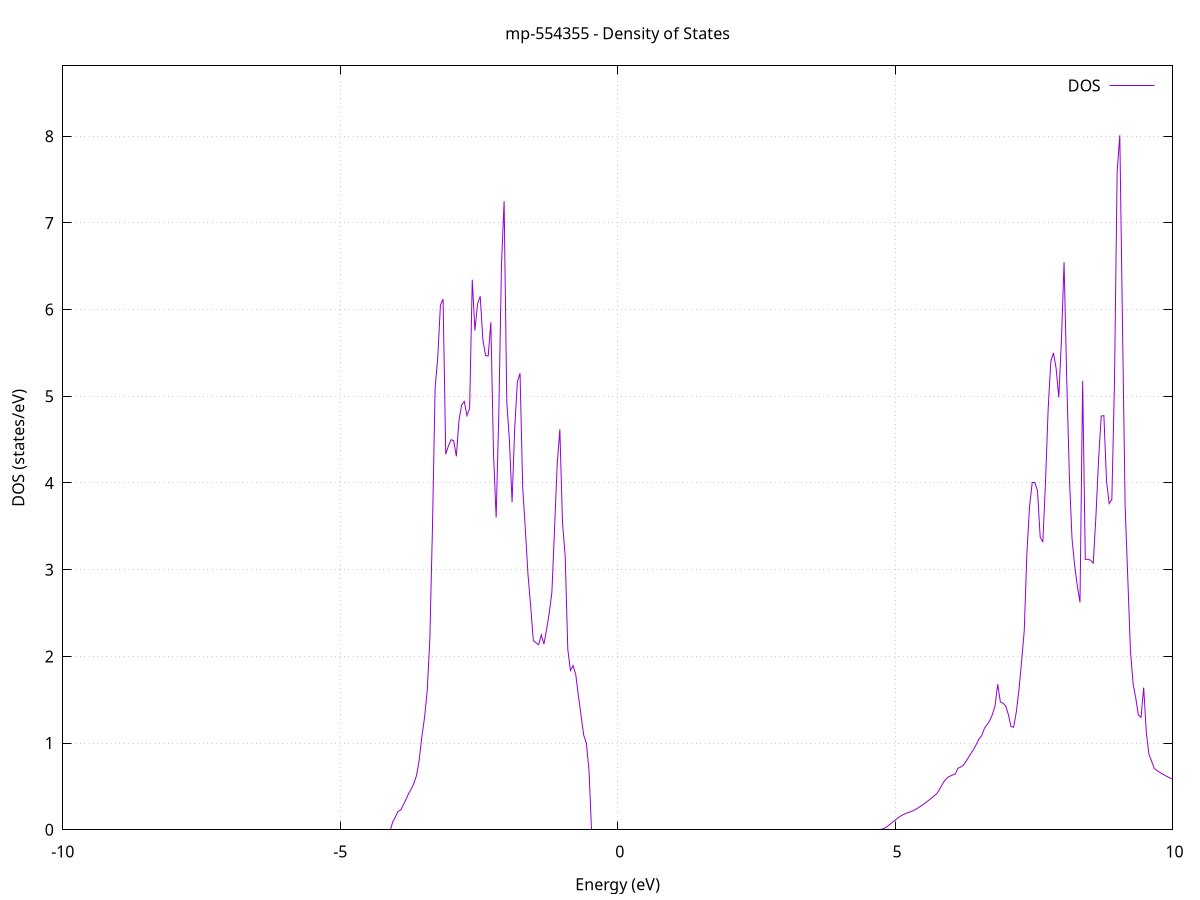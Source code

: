 set title 'mp-554355 - Density of States'
set xlabel 'Energy (eV)'
set ylabel 'DOS (states/eV)'
set grid
set xrange [-10:10]
set yrange [0:8.811]
set xzeroaxis lt -1
set terminal png size 800,600
set output 'mp-554355_dos_gnuplot.png'
plot '-' using 1:2 with lines title 'DOS'
-42.270500 0.000000
-42.222700 0.000000
-42.174800 0.000000
-42.127000 0.000000
-42.079200 0.000000
-42.031300 0.000000
-41.983500 0.000000
-41.935700 0.000000
-41.887900 0.000000
-41.840000 0.000000
-41.792200 0.000000
-41.744400 0.000000
-41.696500 0.000000
-41.648700 0.000000
-41.600900 0.000000
-41.553000 0.000000
-41.505200 0.000000
-41.457400 0.000000
-41.409600 0.000000
-41.361700 0.000000
-41.313900 0.000000
-41.266100 0.000000
-41.218200 0.000000
-41.170400 0.000000
-41.122600 0.000000
-41.074800 0.000000
-41.026900 0.000000
-40.979100 0.000000
-40.931300 0.000000
-40.883400 0.000000
-40.835600 0.000000
-40.787800 0.000000
-40.739900 0.000000
-40.692100 0.000000
-40.644300 0.000000
-40.596500 0.000000
-40.548600 0.000000
-40.500800 0.000000
-40.453000 0.000000
-40.405100 0.000000
-40.357300 0.000000
-40.309500 0.000000
-40.261700 0.000000
-40.213800 0.000000
-40.166000 0.000000
-40.118200 0.000000
-40.070300 0.000000
-40.022500 0.000000
-39.974700 0.000000
-39.926900 0.000000
-39.879000 0.000000
-39.831200 0.000000
-39.783400 0.000000
-39.735500 0.000000
-39.687700 0.000000
-39.639900 0.000000
-39.592000 0.000000
-39.544200 0.000000
-39.496400 0.000000
-39.448600 0.000000
-39.400700 0.000000
-39.352900 0.000000
-39.305100 0.000000
-39.257200 0.000000
-39.209400 0.000000
-39.161600 0.000000
-39.113800 0.000000
-39.065900 0.000000
-39.018100 0.000000
-38.970300 0.000000
-38.922400 0.000000
-38.874600 0.000000
-38.826800 0.000000
-38.779000 0.000000
-38.731100 0.000000
-38.683300 0.000000
-38.635500 0.000000
-38.587600 0.000000
-38.539800 0.000000
-38.492000 0.000000
-38.444100 0.000000
-38.396300 0.000000
-38.348500 0.000000
-38.300700 0.000000
-38.252800 0.000000
-38.205000 0.000000
-38.157200 0.000000
-38.109300 0.000000
-38.061500 0.000000
-38.013700 0.000000
-37.965900 0.000000
-37.918000 2.901400
-37.870200 13.504900
-37.822400 16.289800
-37.774500 0.000000
-37.726700 0.000000
-37.678900 0.000000
-37.631000 0.000000
-37.583200 0.000000
-37.535400 0.000000
-37.487600 0.000000
-37.439700 0.000000
-37.391900 0.000000
-37.344100 0.000000
-37.296200 0.000000
-37.248400 0.000000
-37.200600 0.000000
-37.152800 0.000000
-37.104900 0.000000
-37.057100 0.000000
-37.009300 0.000000
-36.961400 0.000000
-36.913600 0.000000
-36.865800 0.000000
-36.818000 0.000000
-36.770100 0.000000
-36.722300 0.000000
-36.674500 0.000000
-36.626600 0.000000
-36.578800 0.000000
-36.531000 0.000000
-36.483100 0.000000
-36.435300 0.000000
-36.387500 0.000000
-36.339700 0.000000
-36.291800 0.000000
-36.244000 0.000000
-36.196200 0.000000
-36.148300 0.000000
-36.100500 0.000000
-36.052700 0.000000
-36.004900 0.000000
-35.957000 0.000000
-35.909200 0.000000
-35.861400 0.000000
-35.813500 0.000000
-35.765700 0.000000
-35.717900 0.000000
-35.670100 0.000000
-35.622200 0.000000
-35.574400 0.000000
-35.526600 0.000000
-35.478700 0.000000
-35.430900 0.000000
-35.383100 0.000000
-35.335200 0.000000
-35.287400 0.000000
-35.239600 0.000000
-35.191800 0.000000
-35.143900 0.000000
-35.096100 0.000000
-35.048300 0.000000
-35.000400 0.000000
-34.952600 0.000000
-34.904800 0.000000
-34.857000 0.000000
-34.809100 0.000000
-34.761300 0.000000
-34.713500 0.000000
-34.665600 0.000000
-34.617800 0.000000
-34.570000 0.000000
-34.522100 0.000000
-34.474300 0.000000
-34.426500 0.000000
-34.378700 0.000000
-34.330800 0.000000
-34.283000 0.000000
-34.235200 0.000000
-34.187300 0.000000
-34.139500 0.000000
-34.091700 0.000000
-34.043900 0.000000
-33.996000 0.000000
-33.948200 0.000000
-33.900400 0.000000
-33.852500 0.000000
-33.804700 0.000000
-33.756900 0.000000
-33.709100 0.000000
-33.661200 0.000000
-33.613400 0.000000
-33.565600 0.000000
-33.517700 0.000000
-33.469900 0.000000
-33.422100 0.000000
-33.374200 0.000000
-33.326400 0.000000
-33.278600 0.000000
-33.230800 0.000000
-33.182900 0.000000
-33.135100 0.000000
-33.087300 0.000000
-33.039400 0.000000
-32.991600 0.000000
-32.943800 0.000000
-32.896000 0.000000
-32.848100 0.000000
-32.800300 0.000000
-32.752500 0.000000
-32.704600 0.000000
-32.656800 0.000000
-32.609000 0.000000
-32.561200 0.000000
-32.513300 0.000000
-32.465500 0.000000
-32.417700 0.000000
-32.369800 0.000000
-32.322000 0.000000
-32.274200 0.000000
-32.226300 0.000000
-32.178500 0.000000
-32.130700 0.000000
-32.082900 0.000000
-32.035000 0.000000
-31.987200 0.000000
-31.939400 0.000000
-31.891500 0.000000
-31.843700 0.000000
-31.795900 0.000000
-31.748100 0.000000
-31.700200 0.000000
-31.652400 0.000000
-31.604600 0.000000
-31.556700 0.000000
-31.508900 0.000000
-31.461100 0.000000
-31.413200 0.000000
-31.365400 0.000000
-31.317600 0.000000
-31.269800 0.000000
-31.221900 0.000000
-31.174100 0.000000
-31.126300 0.000000
-31.078400 0.000000
-31.030600 0.000000
-30.982800 0.000000
-30.935000 0.000000
-30.887100 0.000000
-30.839300 0.000000
-30.791500 0.000000
-30.743600 0.000000
-30.695800 0.000000
-30.648000 0.000000
-30.600200 0.000000
-30.552300 0.000000
-30.504500 0.000000
-30.456700 0.000000
-30.408800 0.000000
-30.361000 0.000000
-30.313200 0.000000
-30.265300 0.000000
-30.217500 0.000000
-30.169700 0.000000
-30.121900 0.000000
-30.074000 0.000000
-30.026200 0.000000
-29.978400 0.000000
-29.930500 0.000000
-29.882700 0.000000
-29.834900 0.000000
-29.787100 0.000000
-29.739200 0.000000
-29.691400 0.000000
-29.643600 0.000000
-29.595700 0.000000
-29.547900 0.000000
-29.500100 0.000000
-29.452300 0.000000
-29.404400 0.000000
-29.356600 0.000000
-29.308800 0.000000
-29.260900 0.000000
-29.213100 0.000000
-29.165300 0.000000
-29.117400 0.000000
-29.069600 0.000000
-29.021800 0.000000
-28.974000 0.000000
-28.926100 0.000000
-28.878300 0.000000
-28.830500 0.000000
-28.782600 0.000000
-28.734800 0.000000
-28.687000 0.000000
-28.639200 0.000000
-28.591300 0.000000
-28.543500 0.000000
-28.495700 0.000000
-28.447800 0.000000
-28.400000 0.000000
-28.352200 0.000000
-28.304300 0.000000
-28.256500 0.000000
-28.208700 0.000000
-28.160900 0.000000
-28.113000 0.000000
-28.065200 0.000000
-28.017400 0.000000
-27.969500 0.000000
-27.921700 0.000000
-27.873900 0.000000
-27.826100 0.000000
-27.778200 0.000000
-27.730400 0.000000
-27.682600 0.000000
-27.634700 0.000000
-27.586900 0.000000
-27.539100 0.000000
-27.491300 0.000000
-27.443400 0.000000
-27.395600 0.000000
-27.347800 0.000000
-27.299900 0.000000
-27.252100 0.000000
-27.204300 0.000000
-27.156400 0.000000
-27.108600 0.000000
-27.060800 0.000000
-27.013000 0.000000
-26.965100 0.000000
-26.917300 0.000000
-26.869500 0.000000
-26.821600 0.000000
-26.773800 0.000000
-26.726000 0.000000
-26.678200 0.000000
-26.630300 0.000000
-26.582500 0.000000
-26.534700 0.000000
-26.486800 0.000000
-26.439000 0.000000
-26.391200 0.000000
-26.343400 0.000000
-26.295500 0.000000
-26.247700 0.000000
-26.199900 0.000000
-26.152000 0.000000
-26.104200 0.000000
-26.056400 0.000000
-26.008500 0.000000
-25.960700 0.000000
-25.912900 0.000000
-25.865100 0.000000
-25.817200 0.000000
-25.769400 0.000000
-25.721600 0.000000
-25.673700 0.000000
-25.625900 0.000000
-25.578100 0.000000
-25.530300 0.000000
-25.482400 0.000000
-25.434600 0.000000
-25.386800 0.000000
-25.338900 0.000000
-25.291100 0.000000
-25.243300 0.000000
-25.195400 0.000000
-25.147600 0.000000
-25.099800 0.000000
-25.052000 0.000000
-25.004100 0.000000
-24.956300 0.000000
-24.908500 0.000000
-24.860600 0.000000
-24.812800 0.000000
-24.765000 0.000000
-24.717200 0.000000
-24.669300 0.000000
-24.621500 0.000000
-24.573700 0.000000
-24.525800 0.000000
-24.478000 0.000000
-24.430200 0.000000
-24.382400 0.000000
-24.334500 0.000000
-24.286700 0.000000
-24.238900 0.000000
-24.191000 0.000000
-24.143200 0.000000
-24.095400 0.000000
-24.047500 0.000000
-23.999700 0.000000
-23.951900 0.000000
-23.904100 0.000000
-23.856200 0.000000
-23.808400 0.000000
-23.760600 0.000000
-23.712700 0.000000
-23.664900 0.000000
-23.617100 0.000000
-23.569300 0.000000
-23.521400 0.000000
-23.473600 0.000000
-23.425800 0.000000
-23.377900 0.000000
-23.330100 0.000000
-23.282300 0.000000
-23.234500 0.000000
-23.186600 0.000000
-23.138800 0.000000
-23.091000 0.000000
-23.043100 0.000000
-22.995300 0.000000
-22.947500 0.000000
-22.899600 0.000000
-22.851800 0.000000
-22.804000 0.000000
-22.756200 0.000000
-22.708300 0.000000
-22.660500 0.000000
-22.612700 0.000000
-22.564800 0.000000
-22.517000 0.000000
-22.469200 0.000000
-22.421400 0.000000
-22.373500 0.000000
-22.325700 0.000000
-22.277900 0.000000
-22.230000 0.000000
-22.182200 0.000000
-22.134400 0.000000
-22.086500 0.000000
-22.038700 0.000000
-21.990900 0.000000
-21.943100 0.000000
-21.895200 0.000000
-21.847400 0.000000
-21.799600 0.000000
-21.751700 0.000000
-21.703900 0.000000
-21.656100 0.000000
-21.608300 0.062000
-21.560400 0.347500
-21.512600 0.518200
-21.464800 0.674500
-21.416900 0.823000
-21.369100 1.029800
-21.321300 1.268200
-21.273500 1.495200
-21.225600 4.909900
-21.177800 7.151300
-21.130000 9.369300
-21.082100 6.350600
-21.034300 5.044100
-20.986500 2.843900
-20.938600 2.486800
-20.890800 2.408300
-20.843000 2.492800
-20.795200 3.543400
-20.747300 4.086000
-20.699500 3.926700
-20.651700 3.500500
-20.603800 3.237500
-20.556000 3.135900
-20.508200 2.779300
-20.460400 2.464700
-20.412500 2.231900
-20.364700 1.862800
-20.316900 1.385800
-20.269000 1.056100
-20.221200 0.375300
-20.173400 0.000000
-20.125600 0.000000
-20.077700 0.000000
-20.029900 0.000000
-19.982100 0.000000
-19.934200 0.000000
-19.886400 0.000000
-19.838600 0.000000
-19.790700 0.000000
-19.742900 0.000000
-19.695100 0.000000
-19.647300 0.000000
-19.599400 0.000000
-19.551600 0.000000
-19.503800 0.000000
-19.455900 0.000000
-19.408100 0.000000
-19.360300 0.000000
-19.312500 0.238500
-19.264600 0.363700
-19.216800 0.481800
-19.169000 0.707200
-19.121100 1.010100
-19.073300 1.424000
-19.025500 1.944400
-18.977700 2.624200
-18.929800 5.094000
-18.882000 13.245900
-18.834200 12.055800
-18.786300 16.193300
-18.738500 9.578300
-18.690700 8.610900
-18.642800 11.256800
-18.595000 6.335000
-18.547200 6.831600
-18.499400 9.054300
-18.451500 6.989500
-18.403700 3.725600
-18.355900 3.107100
-18.308000 2.470400
-18.260200 3.004200
-18.212400 0.000000
-18.164600 0.000000
-18.116700 0.000000
-18.068900 0.000000
-18.021100 0.000000
-17.973200 0.000000
-17.925400 0.000000
-17.877600 0.000000
-17.829700 0.000000
-17.781900 0.000000
-17.734100 0.000000
-17.686300 0.000000
-17.638400 0.000000
-17.590600 0.000000
-17.542800 0.000000
-17.494900 0.000000
-17.447100 0.000000
-17.399300 0.000000
-17.351500 0.000000
-17.303600 0.000000
-17.255800 0.000000
-17.208000 0.000000
-17.160100 0.000000
-17.112300 0.000000
-17.064500 0.000000
-17.016700 0.000000
-16.968800 0.000000
-16.921000 0.000000
-16.873200 0.000000
-16.825300 0.000000
-16.777500 0.000000
-16.729700 0.000000
-16.681800 0.000000
-16.634000 0.000000
-16.586200 0.000000
-16.538400 0.000000
-16.490500 0.000000
-16.442700 0.000000
-16.394900 0.000000
-16.347000 0.000000
-16.299200 0.000000
-16.251400 0.000000
-16.203600 0.000000
-16.155700 0.000000
-16.107900 0.000000
-16.060100 0.000000
-16.012200 0.000000
-15.964400 0.000000
-15.916600 0.000000
-15.868800 0.000000
-15.820900 0.000000
-15.773100 0.000000
-15.725300 0.000000
-15.677400 0.000000
-15.629600 0.000000
-15.581800 0.000000
-15.533900 0.000000
-15.486100 0.000000
-15.438300 0.000000
-15.390500 0.000000
-15.342600 0.000000
-15.294800 0.000000
-15.247000 0.000000
-15.199100 0.000000
-15.151300 0.000000
-15.103500 0.000000
-15.055700 0.000000
-15.007800 0.000000
-14.960000 0.000000
-14.912200 0.000000
-14.864300 0.000000
-14.816500 0.000000
-14.768700 0.000000
-14.720800 0.000000
-14.673000 0.000000
-14.625200 0.000000
-14.577400 0.000000
-14.529500 0.000000
-14.481700 0.000000
-14.433900 0.000000
-14.386000 0.000000
-14.338200 0.000000
-14.290400 0.000000
-14.242600 0.000000
-14.194700 0.000000
-14.146900 0.000000
-14.099100 0.000000
-14.051200 0.000000
-14.003400 0.000000
-13.955600 0.000000
-13.907800 0.000000
-13.859900 0.000000
-13.812100 0.000000
-13.764300 0.000000
-13.716400 0.000000
-13.668600 0.000000
-13.620800 0.000000
-13.572900 0.000000
-13.525100 0.000000
-13.477300 0.000000
-13.429500 0.000000
-13.381600 0.000000
-13.333800 0.000000
-13.286000 0.000000
-13.238100 0.000000
-13.190300 0.000000
-13.142500 0.000000
-13.094700 0.000000
-13.046800 0.000000
-12.999000 0.000000
-12.951200 0.000000
-12.903300 0.000000
-12.855500 0.000000
-12.807700 0.000000
-12.759900 0.000000
-12.712000 0.000000
-12.664200 0.000000
-12.616400 0.000000
-12.568500 0.000000
-12.520700 0.000000
-12.472900 0.000000
-12.425000 0.000000
-12.377200 0.000000
-12.329400 0.000000
-12.281600 0.000000
-12.233700 0.000000
-12.185900 0.000000
-12.138100 0.000000
-12.090200 0.000000
-12.042400 0.000000
-11.994600 0.000000
-11.946800 0.000000
-11.898900 0.000000
-11.851100 0.000000
-11.803300 0.000000
-11.755400 0.000000
-11.707600 0.000000
-11.659800 0.000000
-11.611900 0.000000
-11.564100 0.000000
-11.516300 0.000000
-11.468500 0.000000
-11.420600 0.000000
-11.372800 0.000000
-11.325000 0.000000
-11.277100 0.000000
-11.229300 0.000000
-11.181500 0.000000
-11.133700 0.000000
-11.085800 0.000000
-11.038000 0.000000
-10.990200 0.000000
-10.942300 0.000000
-10.894500 0.000000
-10.846700 0.000000
-10.798900 0.000000
-10.751000 0.000000
-10.703200 0.000000
-10.655400 0.000000
-10.607500 0.000000
-10.559700 0.000000
-10.511900 0.000000
-10.464000 0.000000
-10.416200 0.000000
-10.368400 0.000000
-10.320600 0.000000
-10.272700 0.000000
-10.224900 0.000000
-10.177100 0.000000
-10.129200 0.000000
-10.081400 0.000000
-10.033600 0.000000
-9.985800 0.000000
-9.937900 0.000000
-9.890100 0.000000
-9.842300 0.000000
-9.794400 0.000000
-9.746600 0.000000
-9.698800 0.000000
-9.651000 0.000000
-9.603100 0.000000
-9.555300 0.000000
-9.507500 0.000000
-9.459600 0.000000
-9.411800 0.000000
-9.364000 0.000000
-9.316100 0.000000
-9.268300 0.000000
-9.220500 0.000000
-9.172700 0.000000
-9.124800 0.000000
-9.077000 0.000000
-9.029200 0.000000
-8.981300 0.000000
-8.933500 0.000000
-8.885700 0.000000
-8.837900 0.000000
-8.790000 0.000000
-8.742200 0.000000
-8.694400 0.000000
-8.646500 0.000000
-8.598700 0.000000
-8.550900 0.000000
-8.503000 0.000000
-8.455200 0.000000
-8.407400 0.000000
-8.359600 0.000000
-8.311700 0.000000
-8.263900 0.000000
-8.216100 0.000000
-8.168200 0.000000
-8.120400 0.000000
-8.072600 0.000000
-8.024800 0.000000
-7.976900 0.000000
-7.929100 0.000000
-7.881300 0.000000
-7.833400 0.000000
-7.785600 0.000000
-7.737800 0.000000
-7.690000 0.000000
-7.642100 0.000000
-7.594300 0.000000
-7.546500 0.000000
-7.498600 0.000000
-7.450800 0.000000
-7.403000 0.000000
-7.355100 0.000000
-7.307300 0.000000
-7.259500 0.000000
-7.211700 0.000000
-7.163800 0.000000
-7.116000 0.000000
-7.068200 0.000000
-7.020300 0.000000
-6.972500 0.000000
-6.924700 0.000000
-6.876900 0.000000
-6.829000 0.000000
-6.781200 0.000000
-6.733400 0.000000
-6.685500 0.000000
-6.637700 0.000000
-6.589900 0.000000
-6.542100 0.000000
-6.494200 0.000000
-6.446400 0.000000
-6.398600 0.000000
-6.350700 0.000000
-6.302900 0.000000
-6.255100 0.000000
-6.207200 0.000000
-6.159400 0.000000
-6.111600 0.000000
-6.063800 0.000000
-6.015900 0.000000
-5.968100 0.000000
-5.920300 0.000000
-5.872400 0.000000
-5.824600 0.000000
-5.776800 0.000000
-5.729000 0.000000
-5.681100 0.000000
-5.633300 0.000000
-5.585500 0.000000
-5.537600 0.000000
-5.489800 0.000000
-5.442000 0.000000
-5.394100 0.000000
-5.346300 0.000000
-5.298500 0.000000
-5.250700 0.000000
-5.202800 0.000000
-5.155000 0.000000
-5.107200 0.000000
-5.059300 0.000000
-5.011500 0.000000
-4.963700 0.000000
-4.915900 0.000000
-4.868000 0.000000
-4.820200 0.000000
-4.772400 0.000000
-4.724500 0.000000
-4.676700 0.000000
-4.628900 0.000000
-4.581100 0.000000
-4.533200 0.000000
-4.485400 0.000000
-4.437600 0.000000
-4.389700 0.000000
-4.341900 0.000000
-4.294100 0.000000
-4.246200 0.000000
-4.198400 0.000000
-4.150600 0.000000
-4.102800 0.000000
-4.054900 0.088000
-4.007100 0.145100
-3.959300 0.211500
-3.911400 0.226900
-3.863600 0.284600
-3.815800 0.348800
-3.768000 0.417000
-3.720100 0.470000
-3.672300 0.534500
-3.624500 0.627100
-3.576600 0.802000
-3.528800 1.070100
-3.481000 1.291400
-3.433200 1.592000
-3.385300 2.191200
-3.337500 3.482900
-3.289700 5.095400
-3.241800 5.449300
-3.194000 6.051600
-3.146200 6.121600
-3.098300 4.331700
-3.050500 4.425400
-3.002700 4.499000
-2.954900 4.488200
-2.907000 4.306200
-2.859200 4.723200
-2.811400 4.901900
-2.763500 4.940100
-2.715700 4.776700
-2.667900 4.859400
-2.620100 6.344600
-2.572200 5.758700
-2.524400 6.065600
-2.476600 6.153900
-2.428700 5.652600
-2.380900 5.470200
-2.333100 5.464400
-2.285200 5.854900
-2.237400 4.342400
-2.189600 3.600600
-2.141800 4.796100
-2.093900 6.505700
-2.046100 7.250400
-1.998300 4.940900
-1.950400 4.490500
-1.902600 3.778600
-1.854800 4.641300
-1.807000 5.167500
-1.759100 5.265600
-1.711300 3.948500
-1.663500 3.465500
-1.615600 2.941800
-1.567800 2.583500
-1.520000 2.183900
-1.472200 2.157500
-1.424300 2.135200
-1.376500 2.247600
-1.328700 2.141200
-1.280800 2.306600
-1.233000 2.498900
-1.185200 2.737900
-1.137300 3.466900
-1.089500 4.216100
-1.041700 4.618600
-0.993900 3.541200
-0.946000 3.164800
-0.898200 2.081200
-0.850400 1.837100
-0.802500 1.894100
-0.754700 1.789000
-0.706900 1.545200
-0.659100 1.317700
-0.611200 1.089800
-0.563400 0.998700
-0.515600 0.679200
-0.467700 0.000000
-0.419900 0.000000
-0.372100 0.000000
-0.324300 0.000000
-0.276400 0.000000
-0.228600 0.000000
-0.180800 0.000000
-0.132900 0.000000
-0.085100 0.000000
-0.037300 0.000000
0.010600 0.000000
0.058400 0.000000
0.106200 0.000000
0.154000 0.000000
0.201900 0.000000
0.249700 0.000000
0.297500 0.000000
0.345400 0.000000
0.393200 0.000000
0.441000 0.000000
0.488800 0.000000
0.536700 0.000000
0.584500 0.000000
0.632300 0.000000
0.680200 0.000000
0.728000 0.000000
0.775800 0.000000
0.823700 0.000000
0.871500 0.000000
0.919300 0.000000
0.967100 0.000000
1.015000 0.000000
1.062800 0.000000
1.110600 0.000000
1.158500 0.000000
1.206300 0.000000
1.254100 0.000000
1.301900 0.000000
1.349800 0.000000
1.397600 0.000000
1.445400 0.000000
1.493300 0.000000
1.541100 0.000000
1.588900 0.000000
1.636700 0.000000
1.684600 0.000000
1.732400 0.000000
1.780200 0.000000
1.828100 0.000000
1.875900 0.000000
1.923700 0.000000
1.971600 0.000000
2.019400 0.000000
2.067200 0.000000
2.115000 0.000000
2.162900 0.000000
2.210700 0.000000
2.258500 0.000000
2.306400 0.000000
2.354200 0.000000
2.402000 0.000000
2.449800 0.000000
2.497700 0.000000
2.545500 0.000000
2.593300 0.000000
2.641200 0.000000
2.689000 0.000000
2.736800 0.000000
2.784600 0.000000
2.832500 0.000000
2.880300 0.000000
2.928100 0.000000
2.976000 0.000000
3.023800 0.000000
3.071600 0.000000
3.119500 0.000000
3.167300 0.000000
3.215100 0.000000
3.262900 0.000000
3.310800 0.000000
3.358600 0.000000
3.406400 0.000000
3.454300 0.000000
3.502100 0.000000
3.549900 0.000000
3.597700 0.000000
3.645600 0.000000
3.693400 0.000000
3.741200 0.000000
3.789100 0.000000
3.836900 0.000000
3.884700 0.000000
3.932600 0.000000
3.980400 0.000000
4.028200 0.000000
4.076000 0.000000
4.123900 0.000000
4.171700 0.000000
4.219500 0.000000
4.267400 0.000000
4.315200 0.000000
4.363000 0.000000
4.410800 0.000000
4.458700 0.000000
4.506500 0.000000
4.554300 0.000000
4.602200 0.000000
4.650000 0.000000
4.697800 0.000000
4.745600 0.003700
4.793500 0.013700
4.841300 0.030200
4.889100 0.053200
4.937000 0.078900
4.984800 0.103600
5.032600 0.127300
5.080500 0.149600
5.128300 0.168400
5.176100 0.183900
5.223900 0.196000
5.271800 0.206100
5.319600 0.218700
5.367400 0.234300
5.415300 0.252800
5.463100 0.273100
5.510900 0.294100
5.558700 0.316500
5.606600 0.340000
5.654400 0.364400
5.702200 0.389700
5.750100 0.416300
5.797900 0.461100
5.845700 0.518700
5.893500 0.567500
5.941400 0.601000
5.989200 0.618200
6.037000 0.632000
6.084900 0.643000
6.132700 0.709300
6.180500 0.722600
6.228400 0.742800
6.276200 0.786700
6.324000 0.835000
6.371800 0.886600
6.419700 0.931300
6.467500 0.990000
6.515300 1.050100
6.563200 1.087500
6.611000 1.171600
6.658800 1.213200
6.706600 1.259700
6.754500 1.330400
6.802300 1.432600
6.850100 1.679400
6.898000 1.473600
6.945800 1.459700
6.993600 1.428300
7.041500 1.330700
7.089300 1.189700
7.137100 1.182900
7.184900 1.358300
7.232800 1.613800
7.280600 1.943900
7.328400 2.298100
7.376300 3.200500
7.424100 3.729500
7.471900 4.005500
7.519700 4.005000
7.567600 3.906600
7.615400 3.376700
7.663200 3.318800
7.711100 4.007500
7.758900 4.852000
7.806700 5.399500
7.854500 5.500400
7.902400 5.323100
7.950200 4.987200
7.998000 5.640400
8.045900 6.546400
8.093700 5.197800
8.141500 4.073600
8.189400 3.354300
8.237200 3.045500
8.285000 2.811600
8.332800 2.623300
8.380700 5.175900
8.428500 3.117500
8.476300 3.121400
8.524200 3.108600
8.572000 3.076000
8.619800 3.614800
8.667600 4.263300
8.715500 4.771700
8.763300 4.777400
8.811100 4.020000
8.859000 3.763000
8.906800 3.810700
8.954600 5.164800
9.002400 7.590700
9.050300 8.009900
9.098100 5.854600
9.145900 3.741800
9.193800 2.909500
9.241600 2.070800
9.289400 1.687700
9.337300 1.521600
9.385100 1.322300
9.432900 1.297000
9.480700 1.639500
9.528600 1.119000
9.576400 0.867500
9.624200 0.790300
9.672100 0.706600
9.719900 0.684200
9.767700 0.663400
9.815500 0.644300
9.863400 0.626900
9.911200 0.611000
9.959000 0.596400
10.006900 0.583200
10.054700 0.571200
10.102500 0.559000
10.150400 0.546000
10.198200 0.534800
10.246000 0.527700
10.293800 0.521800
10.341700 0.518300
10.389500 0.517100
10.437300 0.516000
10.485200 0.515200
10.533000 0.514600
10.580800 0.514200
10.628600 0.514000
10.676500 0.513900
10.724300 0.543100
10.772100 0.541300
10.820000 0.539700
10.867800 0.537700
10.915600 0.552600
10.963400 0.546200
11.011300 0.542000
11.059100 0.545200
11.106900 0.547500
11.154800 0.548900
11.202600 0.549300
11.250400 0.549000
11.298300 0.658100
11.346100 0.634600
11.393900 0.587800
11.441700 0.542700
11.489600 0.499300
11.537400 0.798000
11.585200 0.909600
11.633100 0.906300
11.680900 0.695100
11.728700 0.687800
11.776500 0.680000
11.824400 0.671800
11.872200 0.667100
11.920000 0.672700
11.967900 0.745200
12.015700 0.851800
12.063500 0.834000
12.111300 0.789300
12.159200 0.777700
12.207000 0.766900
12.254800 0.756100
12.302700 0.744900
12.350500 0.733200
12.398300 0.721000
12.446200 0.694800
12.494000 0.661800
12.541800 0.658300
12.589600 0.661900
12.637500 0.665600
12.685300 0.669300
12.733100 0.673000
12.781000 0.676800
12.828800 0.681000
12.876600 0.685800
12.924400 0.690600
12.972300 0.697000
13.020100 0.700800
13.067900 0.748300
13.115800 0.771600
13.163600 0.810800
13.211400 1.081000
13.259300 1.211400
13.307100 1.187800
13.354900 1.153300
13.402700 1.228600
13.450600 1.206400
13.498400 1.176300
13.546200 1.136600
13.594100 1.087300
13.641900 0.956500
13.689700 0.850600
13.737500 0.816200
13.785400 1.029600
13.833200 0.974500
13.881000 0.835500
13.928900 0.815800
13.976700 0.791100
14.024500 0.765000
14.072300 0.746600
14.120200 0.778800
14.168000 0.809400
14.215800 0.800600
14.263700 0.725400
14.311500 0.699600
14.359300 0.669600
14.407200 0.639800
14.455000 0.624800
14.502800 0.524200
14.550600 0.504600
14.598500 0.487100
14.646300 0.471800
14.694100 0.417800
14.742000 0.450600
14.789800 0.529800
14.837600 1.116200
14.885400 0.783000
14.933300 0.829400
14.981100 0.894900
15.028900 1.043900
15.076800 1.080900
15.124600 1.113700
15.172400 1.246600
15.220200 1.238800
15.268100 1.216100
15.315900 1.186400
15.363700 1.093300
15.411600 1.094500
15.459400 1.106900
15.507200 1.124800
15.555100 1.144700
15.602900 1.169200
15.650700 1.195100
15.698500 1.230400
15.746400 1.677900
15.794200 1.630500
15.842000 1.744800
15.889900 1.853000
15.937700 1.963800
15.985500 2.117400
16.033300 1.879200
16.081200 1.927200
16.129000 1.918200
16.176800 1.518800
16.224700 1.407000
16.272500 1.379800
16.320300 1.337300
16.368200 1.333000
16.416000 1.337200
16.463800 1.335300
16.511600 1.704000
16.559500 1.789500
16.607300 1.536600
16.655100 1.525900
16.703000 1.493200
16.750800 1.504500
16.798600 1.454400
16.846400 1.454100
16.894300 1.447500
16.942100 1.421200
16.989900 1.367300
17.037800 1.335600
17.085600 1.317100
17.133400 1.289000
17.181200 1.265000
17.229100 1.243500
17.276900 1.215200
17.324700 1.171600
17.372600 1.079400
17.420400 1.012500
17.468200 1.042400
17.516100 1.086900
17.563900 1.133300
17.611700 1.135900
17.659500 1.116900
17.707400 1.120000
17.755200 1.112600
17.803000 1.116200
17.850900 1.120400
17.898700 1.173500
17.946500 1.213900
17.994300 1.204400
18.042200 1.199000
18.090000 1.198100
18.137800 1.188300
18.185700 1.169500
18.233500 1.147700
18.281300 1.132400
18.329100 1.119400
18.377000 1.101600
18.424800 1.061600
18.472600 1.010000
18.520500 0.931200
18.568300 0.846900
18.616100 0.775000
18.664000 0.717600
18.711800 0.676200
18.759600 0.663800
18.807400 0.666000
18.855300 0.672000
18.903100 0.677300
18.950900 0.681900
18.998800 0.698700
19.046600 0.701500
19.094400 0.686900
19.142200 0.674600
19.190100 0.654400
19.237900 0.658500
19.285700 0.663500
19.333600 0.669300
19.381400 0.676400
19.429200 0.688100
19.477100 0.708100
19.524900 0.723200
19.572700 0.737900
19.620500 0.754300
19.668400 0.773300
19.716200 0.923900
19.764000 1.537000
19.811900 1.447400
19.859700 1.166400
19.907500 1.193600
19.955300 1.239200
20.003200 1.300000
20.051000 1.426700
20.098800 1.456300
20.146700 1.499300
20.194500 1.529500
20.242300 1.518000
20.290100 1.502900
20.338000 1.437400
20.385800 1.417700
20.433600 1.397900
20.481500 1.381600
20.529300 1.323400
20.577100 1.341500
20.625000 1.350000
20.672800 1.413000
20.720600 1.526700
20.768400 1.693800
20.816300 1.819000
20.864100 2.030400
20.911900 2.520300
20.959800 2.504300
21.007600 2.364300
21.055400 2.584000
21.103200 3.186000
21.151100 4.034800
21.198900 4.108500
21.246700 3.983100
21.294600 3.300000
21.342400 2.512200
21.390200 2.272400
21.438000 2.043100
21.485900 1.928400
21.533700 1.814800
21.581500 1.637700
21.629400 1.501800
21.677200 1.393000
21.725000 1.253400
21.772900 1.168100
21.820700 1.149400
21.868500 1.112900
21.916300 1.097800
21.964200 1.090800
22.012000 1.075400
22.059800 1.048300
22.107700 1.008600
22.155500 0.941000
22.203300 0.948400
22.251100 1.022900
22.299000 1.194600
22.346800 1.424300
22.394600 1.640800
22.442500 1.843900
22.490300 1.998300
22.538100 2.193500
22.586000 2.268400
22.633800 2.222100
22.681600 2.241900
22.729400 2.297800
22.777300 2.438000
22.825100 2.318700
22.872900 2.202800
22.920800 2.032200
22.968600 1.926500
23.016400 1.863100
23.064200 1.777500
23.112100 1.690900
23.159900 1.541700
23.207700 1.360900
23.255600 1.004700
23.303400 0.956000
23.351200 0.909100
23.399000 1.283300
23.446900 1.287900
23.494700 1.347000
23.542500 1.390700
23.590400 1.433300
23.638200 1.613700
23.686000 1.747800
23.733900 1.784900
23.781700 1.742700
23.829500 1.663200
23.877300 1.548900
23.925200 1.421300
23.973000 1.294300
24.020800 1.223400
24.068700 1.214100
24.116500 1.263200
24.164300 1.326300
24.212100 1.406800
24.260000 1.535800
24.307800 1.716400
24.355600 2.347900
24.403500 2.001500
24.451300 2.075900
24.499100 2.120600
24.546900 2.127000
24.594800 2.116100
24.642600 2.105800
24.690400 2.098000
24.738300 2.096500
24.786100 1.984900
24.833900 1.951700
24.881800 1.933800
24.929600 1.875700
24.977400 1.735300
25.025200 1.573200
25.073100 1.508900
25.120900 1.405200
25.168700 1.278400
25.216600 1.173400
25.264400 1.075500
25.312200 1.065000
25.360000 1.054200
25.407900 1.057200
25.455700 1.079600
25.503500 1.137800
25.551400 1.198000
25.599200 1.277800
25.647000 1.547100
25.694900 1.528900
25.742700 1.503900
25.790500 1.473600
25.838300 1.466200
25.886200 1.461900
25.934000 1.460300
25.981800 1.457700
26.029700 1.510000
26.077500 1.581700
26.125300 1.646400
26.173100 1.657900
26.221000 1.678200
26.268800 1.764900
26.316600 1.855900
26.364500 1.899100
26.412300 1.859600
26.460100 1.888500
26.507900 2.009600
26.555800 1.849300
26.603600 1.576900
26.651400 1.458700
26.699300 1.343800
26.747100 1.313500
26.794900 1.360300
26.842800 1.341900
26.890600 1.265300
26.938400 1.259600
26.986200 1.254600
27.034100 1.256900
27.081900 1.303500
27.129700 1.312400
27.177600 1.333200
27.225400 1.365200
27.273200 1.436300
27.321000 1.261800
27.368900 1.273600
27.416700 1.227700
27.464500 1.201300
27.512400 1.220600
27.560200 1.272700
27.608000 1.305700
27.655800 1.333300
27.703700 1.355900
27.751500 1.405400
27.799300 1.385500
27.847200 1.324400
27.895000 1.224900
27.942800 1.092300
27.990700 1.016900
28.038500 0.977800
28.086300 0.940900
28.134100 0.903200
28.182000 0.870000
28.229800 0.844700
28.277600 0.843700
28.325500 0.851900
28.373300 0.948100
28.421100 0.985100
28.468900 1.032600
28.516800 1.004100
28.564600 0.957200
28.612400 0.940900
28.660300 0.942300
28.708100 0.959900
28.755900 1.003200
28.803800 1.125000
28.851600 1.259200
28.899400 1.474300
28.947200 1.911900
28.995100 2.008900
29.042900 2.193600
29.090700 2.245300
29.138600 2.278000
29.186400 2.267900
29.234200 2.190300
29.282000 1.985900
29.329900 1.819300
29.377700 1.567800
29.425500 1.255000
29.473400 1.155800
29.521200 1.093200
29.569000 1.035700
29.616800 0.981600
29.664700 0.964500
29.712500 0.959500
29.760300 0.876800
29.808200 0.896900
29.856000 0.983800
29.903800 1.052900
29.951700 1.211100
29.999500 1.396900
30.047300 1.555300
30.095100 1.456200
30.143000 1.709600
30.190800 1.762100
30.238600 1.807900
30.286500 1.882300
30.334300 1.871700
30.382100 1.641400
30.429900 1.561700
30.477800 1.698600
30.525600 1.816000
30.573400 1.988700
30.621300 2.211000
30.669100 2.291700
30.716900 2.245000
30.764700 2.194200
30.812600 2.109900
30.860400 2.006100
30.908200 1.941600
30.956100 1.818900
31.003900 1.931300
31.051700 2.046400
31.099600 2.009300
31.147400 2.006100
31.195200 1.990400
31.243000 1.967000
31.290900 1.927200
31.338700 1.920100
31.386500 1.921800
31.434400 1.916400
31.482200 1.934100
31.530000 1.931400
31.577800 1.901600
31.625700 1.902700
31.673500 2.081000
31.721300 2.074200
31.769200 2.209900
31.817000 1.972400
31.864800 1.784500
31.912700 1.814000
31.960500 1.903200
32.008300 2.165500
32.056100 2.328100
32.104000 2.523400
32.151800 2.611600
32.199600 2.993300
32.247500 2.893900
32.295300 2.765500
32.343100 2.563400
32.390900 2.286000
32.438800 2.485700
32.486600 2.682900
32.534400 2.734700
32.582300 2.668300
32.630100 2.566400
32.677900 2.321000
32.725700 2.175600
32.773600 2.097300
32.821400 2.042100
32.869200 2.141600
32.917100 2.218200
32.964900 2.422700
33.012700 2.505600
33.060600 2.433300
33.108400 2.184100
33.156200 2.003600
33.204000 2.009300
33.251900 2.108200
33.299700 2.195000
33.347500 2.211500
33.395400 2.148600
33.443200 2.079500
33.491000 1.973100
33.538800 1.875300
33.586700 2.104200
33.634500 1.957700
33.682300 1.878400
33.730200 2.113800
33.778000 2.142800
33.825800 1.986400
33.873600 1.820400
33.921500 1.731000
33.969300 1.689500
34.017100 1.709400
34.065000 1.768700
34.112800 1.722900
34.160600 1.603800
34.208500 1.553300
34.256300 1.555300
34.304100 1.972200
34.351900 1.988700
34.399800 1.787800
34.447600 1.816000
34.495400 1.850900
34.543300 1.879900
34.591100 1.908300
34.638900 1.856200
34.686700 1.783700
34.734600 1.721100
34.782400 1.665500
34.830200 1.557700
34.878100 1.521000
34.925900 1.482600
34.973700 1.950500
35.021600 1.396700
35.069400 1.370500
35.117200 1.369300
35.165000 1.347700
35.212900 1.349200
35.260700 1.347200
35.308500 1.357900
35.356400 1.533700
35.404200 1.251600
35.452000 1.234400
35.499800 1.254000
35.547700 1.266700
35.595500 1.289000
35.643300 1.320700
35.691200 1.384800
35.739000 1.467500
35.786800 1.549800
35.834600 1.630100
35.882500 1.690700
35.930300 1.740300
35.978100 1.796500
36.026000 1.852200
36.073800 1.825700
36.121600 1.779100
36.169500 1.927400
36.217300 1.989500
36.265100 1.794500
36.312900 1.772000
36.360800 1.767400
36.408600 1.854700
36.456400 1.953600
36.504300 2.035400
36.552100 2.178000
36.599900 2.380900
36.647700 2.535400
36.695600 2.429300
36.743400 2.263800
36.791200 2.025700
36.839100 1.761600
36.886900 1.673200
36.934700 2.009000
36.982500 2.292000
37.030400 2.481000
37.078200 2.783000
37.126000 2.417100
37.173900 2.420900
37.221700 2.427200
37.269500 2.397200
37.317400 2.354600
37.365200 2.331400
37.413000 2.241900
37.460800 2.157700
37.508700 1.982300
37.556500 1.949400
37.604300 1.964200
37.652200 2.114300
37.700000 2.320400
37.747800 2.402500
37.795600 2.487100
37.843500 2.324500
37.891300 2.285600
37.939100 2.257400
37.987000 2.240200
38.034800 2.233400
38.082600 2.196800
38.130500 2.150300
38.178300 2.090700
38.226100 2.001200
38.273900 1.922300
38.321800 1.806300
38.369600 1.809600
38.417400 1.838300
38.465300 1.871100
38.513100 1.942500
38.560900 1.951700
38.608700 1.967900
38.656600 2.098300
38.704400 2.305200
38.752200 2.103100
38.800100 1.902400
38.847900 1.792100
38.895700 1.772400
38.943500 1.752700
38.991400 1.697500
39.039200 1.675000
39.087000 1.674900
39.134900 1.689800
39.182700 1.737300
39.230500 1.949400
39.278400 4.965000
39.326200 1.753700
39.374000 1.771100
39.421800 1.817300
39.469700 1.866600
39.517500 1.948900
39.565300 2.032900
39.613200 2.116900
39.661000 2.175900
39.708800 2.237800
39.756600 2.223200
39.804500 2.195300
39.852300 2.246000
39.900100 2.385800
39.948000 2.427400
39.995800 2.477400
40.043600 2.522000
40.091400 2.586300
40.139300 2.666600
40.187100 2.474200
40.234900 2.347600
40.282800 2.429200
40.330600 2.378200
40.378400 2.400900
40.426300 2.225800
40.474100 2.216500
40.521900 2.213700
40.569700 2.216600
40.617600 2.238900
40.665400 2.427500
40.713200 2.406600
40.761100 2.362100
40.808900 2.232600
40.856700 2.094800
40.904500 1.946000
40.952400 1.870100
41.000200 1.862300
41.048000 2.207900
41.095900 2.668500
41.143700 3.101300
41.191500 3.299800
41.239400 2.725300
41.287200 2.461200
41.335000 2.286800
41.382800 2.281500
41.430700 2.194900
41.478500 2.054800
41.526300 1.765400
41.574200 1.627600
41.622000 1.521300
41.669800 1.455100
41.717600 1.442200
41.765500 1.507000
41.813300 1.653200
41.861100 1.902800
41.909000 2.218000
41.956800 2.654000
42.004600 2.909700
42.052400 2.929300
42.100300 2.814800
42.148100 2.641900
42.195900 2.441800
42.243800 2.222300
42.291600 2.102100
42.339400 1.922100
42.387300 1.884700
42.435100 1.650400
42.482900 1.436200
42.530700 1.343000
42.578600 1.269500
42.626400 1.236500
42.674200 1.210200
42.722100 1.208100
42.769900 1.235300
42.817700 1.274400
42.865500 1.324400
42.913400 1.603200
42.961200 1.614000
43.009000 1.647200
43.056900 1.546600
43.104700 1.605300
43.152500 1.630400
43.200300 1.694200
43.248200 1.740300
43.296000 1.792400
43.343800 1.850400
43.391700 1.922000
43.439500 1.998900
43.487300 2.081400
43.535200 2.134700
43.583000 2.339400
43.630800 2.483500
43.678600 2.542300
43.726500 2.702000
43.774300 2.662800
43.822100 2.406500
43.870000 2.288600
43.917800 2.222900
43.965600 2.197500
44.013400 2.136200
44.061300 2.123000
44.109100 2.047900
44.156900 2.069400
44.204800 2.069100
44.252600 2.033500
44.300400 1.984500
44.348300 1.970700
44.396100 2.042100
44.443900 2.134600
44.491700 1.952300
44.539600 1.897300
44.587400 1.834300
44.635200 1.788800
44.683100 1.750800
44.730900 1.716000
44.778700 1.671300
44.826500 1.646800
44.874400 1.622000
44.922200 1.620500
44.970000 1.623400
45.017900 1.632400
45.065700 1.705700
45.113500 1.815100
45.161300 1.785800
45.209200 1.635500
45.257000 1.607300
45.304800 1.565600
45.352700 1.532700
45.400500 1.510000
45.448300 1.506100
45.496200 1.507800
45.544000 1.517400
45.591800 1.554200
45.639600 1.546000
45.687500 1.489800
45.735300 1.509700
45.783100 1.518800
45.831000 1.520800
45.878800 1.718800
45.926600 2.014300
45.974400 2.127700
46.022300 2.092200
46.070100 2.067600
46.117900 2.319700
46.165800 1.909300
46.213600 2.082600
46.261400 2.166300
46.309200 2.355000
46.357100 2.394500
46.404900 2.405800
46.452700 2.427100
46.500600 2.392300
46.548400 2.549200
46.596200 2.541300
46.644100 2.064900
46.691900 1.998500
46.739700 2.002000
46.787500 1.995800
46.835400 1.884000
46.883200 1.797800
46.931000 1.765200
46.978900 1.635400
47.026700 1.535800
47.074500 1.500100
47.122300 1.477900
47.170200 1.467700
47.218000 1.111700
47.265800 1.118300
47.313700 1.129500
47.361500 1.145400
47.409300 1.177800
47.457200 1.195600
47.505000 1.218100
47.552800 1.236000
47.600600 1.284400
47.648500 1.337700
47.696300 1.416700
47.744100 1.468200
47.792000 1.576600
47.839800 1.712500
47.887600 1.843600
47.935400 1.965800
47.983300 2.274700
48.031100 2.365800
48.078900 2.255500
48.126800 2.072200
48.174600 1.725600
48.222400 1.514700
48.270200 1.312200
48.318100 1.116400
48.365900 0.960700
48.413700 0.837300
48.461600 0.729700
48.509400 0.630100
48.557200 0.550500
48.605100 0.436200
48.652900 0.286300
48.700700 0.149600
48.748500 0.080600
48.796400 0.049100
48.844200 0.074800
48.892000 0.066200
48.939900 0.058300
48.987700 0.051200
49.035500 0.044800
49.083300 0.000000
49.131200 0.000000
49.179000 0.000000
49.226800 0.000000
49.274700 0.000000
49.322500 0.000000
49.370300 0.000000
49.418100 0.000000
49.466000 0.000000
49.513800 0.000000
49.561600 0.000000
49.609500 0.000000
49.657300 0.000000
49.705100 0.000000
49.753000 0.000000
49.800800 0.000000
49.848600 0.000000
49.896400 0.000000
49.944300 0.000000
49.992100 0.000000
50.039900 0.000000
50.087800 0.000000
50.135600 0.000000
50.183400 0.000000
50.231200 0.000000
50.279100 0.000000
50.326900 0.000000
50.374700 0.000000
50.422600 0.000000
50.470400 0.000000
50.518200 0.000000
50.566100 0.000000
50.613900 0.000000
50.661700 0.000000
50.709500 0.000000
50.757400 0.000000
50.805200 0.000000
50.853000 0.000000
50.900900 0.000000
50.948700 0.000000
50.996500 0.000000
51.044300 0.000000
51.092200 0.000000
51.140000 0.000000
51.187800 0.000000
51.235700 0.000000
51.283500 0.000000
51.331300 0.000000
51.379100 0.000000
51.427000 0.000000
51.474800 0.000000
51.522600 0.000000
51.570500 0.000000
51.618300 0.000000
51.666100 0.000000
51.714000 0.000000
51.761800 0.000000
51.809600 0.000000
51.857400 0.000000
51.905300 0.000000
51.953100 0.000000
52.000900 0.000000
52.048800 0.000000
52.096600 0.000000
52.144400 0.000000
52.192200 0.000000
52.240100 0.000000
52.287900 0.000000
52.335700 0.000000
52.383600 0.000000
52.431400 0.000000
52.479200 0.000000
52.527000 0.000000
52.574900 0.000000
52.622700 0.000000
52.670500 0.000000
52.718400 0.000000
52.766200 0.000000
52.814000 0.000000
52.861900 0.000000
52.909700 0.000000
52.957500 0.000000
53.005300 0.000000
53.053200 0.000000
53.101000 0.000000
53.148800 0.000000
53.196700 0.000000
53.244500 0.000000
53.292300 0.000000
53.340100 0.000000
53.388000 0.000000
e
